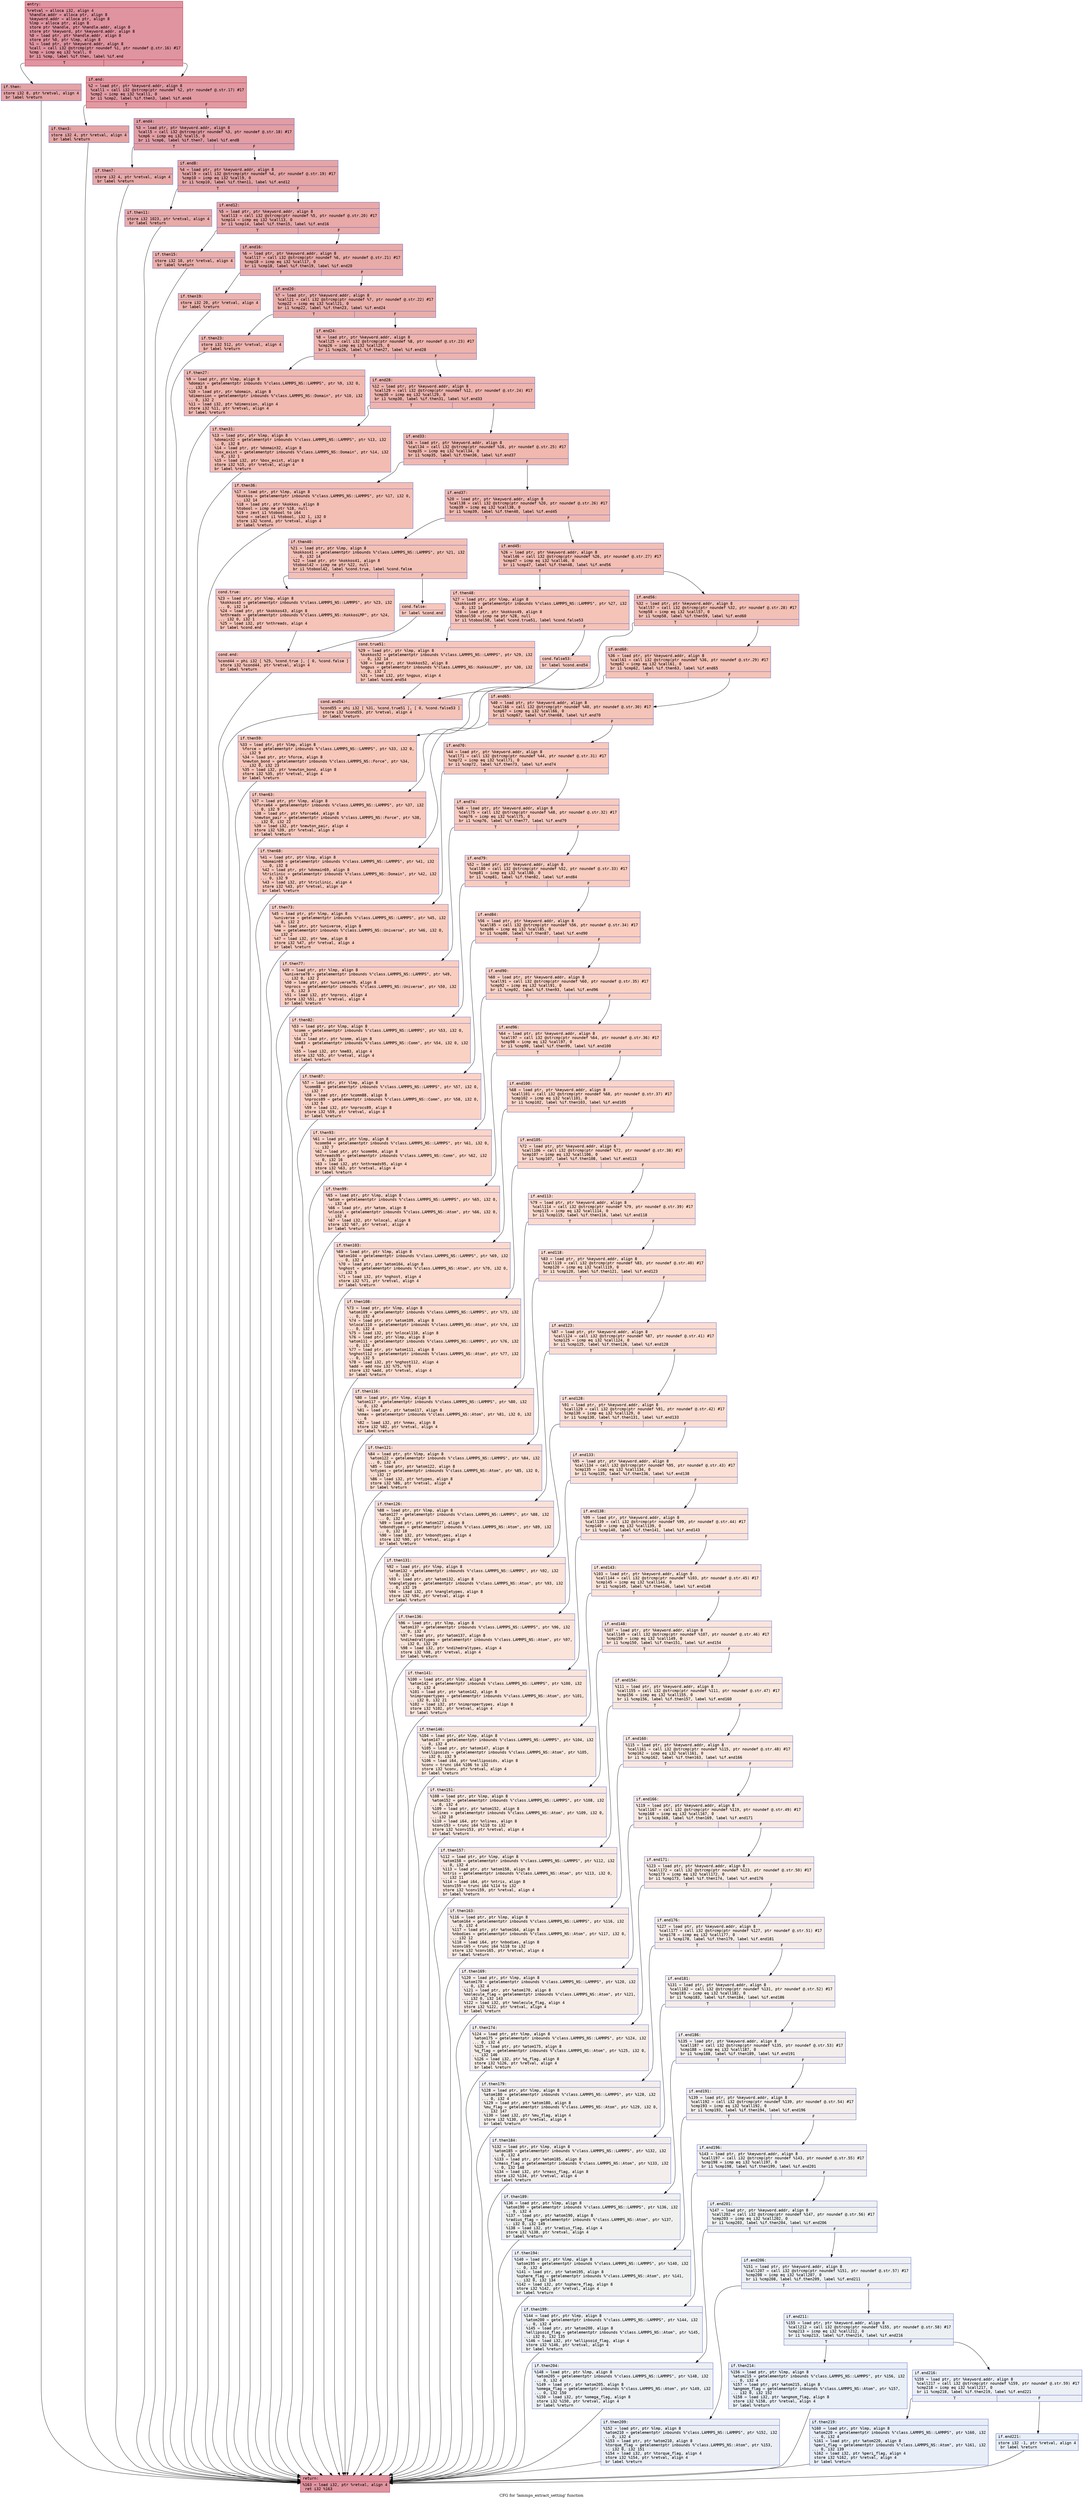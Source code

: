 digraph "CFG for 'lammps_extract_setting' function" {
	label="CFG for 'lammps_extract_setting' function";

	Node0x55bdf7df7900 [shape=record,color="#b70d28ff", style=filled, fillcolor="#b70d2870" fontname="Courier",label="{entry:\l|  %retval = alloca i32, align 4\l  %handle.addr = alloca ptr, align 8\l  %keyword.addr = alloca ptr, align 8\l  %lmp = alloca ptr, align 8\l  store ptr %handle, ptr %handle.addr, align 8\l  store ptr %keyword, ptr %keyword.addr, align 8\l  %0 = load ptr, ptr %handle.addr, align 8\l  store ptr %0, ptr %lmp, align 8\l  %1 = load ptr, ptr %keyword.addr, align 8\l  %call = call i32 @strcmp(ptr noundef %1, ptr noundef @.str.16) #17\l  %cmp = icmp eq i32 %call, 0\l  br i1 %cmp, label %if.then, label %if.end\l|{<s0>T|<s1>F}}"];
	Node0x55bdf7df7900:s0 -> Node0x55bdf7df8060[tooltip="entry -> if.then\nProbability 37.50%" ];
	Node0x55bdf7df7900:s1 -> Node0x55bdf7df80d0[tooltip="entry -> if.end\nProbability 62.50%" ];
	Node0x55bdf7df8060 [shape=record,color="#3d50c3ff", style=filled, fillcolor="#c32e3170" fontname="Courier",label="{if.then:\l|  store i32 8, ptr %retval, align 4\l  br label %return\l}"];
	Node0x55bdf7df8060 -> Node0x55bdf7df82f0[tooltip="if.then -> return\nProbability 100.00%" ];
	Node0x55bdf7df80d0 [shape=record,color="#b70d28ff", style=filled, fillcolor="#bb1b2c70" fontname="Courier",label="{if.end:\l|  %2 = load ptr, ptr %keyword.addr, align 8\l  %call1 = call i32 @strcmp(ptr noundef %2, ptr noundef @.str.17) #17\l  %cmp2 = icmp eq i32 %call1, 0\l  br i1 %cmp2, label %if.then3, label %if.end4\l|{<s0>T|<s1>F}}"];
	Node0x55bdf7df80d0:s0 -> Node0x55bdf7df7870[tooltip="if.end -> if.then3\nProbability 37.50%" ];
	Node0x55bdf7df80d0:s1 -> Node0x55bdf7df8790[tooltip="if.end -> if.end4\nProbability 62.50%" ];
	Node0x55bdf7df7870 [shape=record,color="#3d50c3ff", style=filled, fillcolor="#c5333470" fontname="Courier",label="{if.then3:\l|  store i32 4, ptr %retval, align 4\l  br label %return\l}"];
	Node0x55bdf7df7870 -> Node0x55bdf7df82f0[tooltip="if.then3 -> return\nProbability 100.00%" ];
	Node0x55bdf7df8790 [shape=record,color="#3d50c3ff", style=filled, fillcolor="#be242e70" fontname="Courier",label="{if.end4:\l|  %3 = load ptr, ptr %keyword.addr, align 8\l  %call5 = call i32 @strcmp(ptr noundef %3, ptr noundef @.str.18) #17\l  %cmp6 = icmp eq i32 %call5, 0\l  br i1 %cmp6, label %if.then7, label %if.end8\l|{<s0>T|<s1>F}}"];
	Node0x55bdf7df8790:s0 -> Node0x55bdf7df8ca0[tooltip="if.end4 -> if.then7\nProbability 37.50%" ];
	Node0x55bdf7df8790:s1 -> Node0x55bdf7df8d20[tooltip="if.end4 -> if.end8\nProbability 62.50%" ];
	Node0x55bdf7df8ca0 [shape=record,color="#3d50c3ff", style=filled, fillcolor="#ca3b3770" fontname="Courier",label="{if.then7:\l|  store i32 4, ptr %retval, align 4\l  br label %return\l}"];
	Node0x55bdf7df8ca0 -> Node0x55bdf7df82f0[tooltip="if.then7 -> return\nProbability 100.00%" ];
	Node0x55bdf7df8d20 [shape=record,color="#3d50c3ff", style=filled, fillcolor="#c5333470" fontname="Courier",label="{if.end8:\l|  %4 = load ptr, ptr %keyword.addr, align 8\l  %call9 = call i32 @strcmp(ptr noundef %4, ptr noundef @.str.19) #17\l  %cmp10 = icmp eq i32 %call9, 0\l  br i1 %cmp10, label %if.then11, label %if.end12\l|{<s0>T|<s1>F}}"];
	Node0x55bdf7df8d20:s0 -> Node0x55bdf7df91d0[tooltip="if.end8 -> if.then11\nProbability 37.50%" ];
	Node0x55bdf7df8d20:s1 -> Node0x55bdf7df9250[tooltip="if.end8 -> if.end12\nProbability 62.50%" ];
	Node0x55bdf7df91d0 [shape=record,color="#3d50c3ff", style=filled, fillcolor="#cc403a70" fontname="Courier",label="{if.then11:\l|  store i32 1023, ptr %retval, align 4\l  br label %return\l}"];
	Node0x55bdf7df91d0 -> Node0x55bdf7df82f0[tooltip="if.then11 -> return\nProbability 100.00%" ];
	Node0x55bdf7df9250 [shape=record,color="#3d50c3ff", style=filled, fillcolor="#ca3b3770" fontname="Courier",label="{if.end12:\l|  %5 = load ptr, ptr %keyword.addr, align 8\l  %call13 = call i32 @strcmp(ptr noundef %5, ptr noundef @.str.20) #17\l  %cmp14 = icmp eq i32 %call13, 0\l  br i1 %cmp14, label %if.then15, label %if.end16\l|{<s0>T|<s1>F}}"];
	Node0x55bdf7df9250:s0 -> Node0x55bdf7df8650[tooltip="if.end12 -> if.then15\nProbability 37.50%" ];
	Node0x55bdf7df9250:s1 -> Node0x55bdf7df86d0[tooltip="if.end12 -> if.end16\nProbability 62.50%" ];
	Node0x55bdf7df8650 [shape=record,color="#3d50c3ff", style=filled, fillcolor="#d24b4070" fontname="Courier",label="{if.then15:\l|  store i32 10, ptr %retval, align 4\l  br label %return\l}"];
	Node0x55bdf7df8650 -> Node0x55bdf7df82f0[tooltip="if.then15 -> return\nProbability 100.00%" ];
	Node0x55bdf7df86d0 [shape=record,color="#3d50c3ff", style=filled, fillcolor="#cc403a70" fontname="Courier",label="{if.end16:\l|  %6 = load ptr, ptr %keyword.addr, align 8\l  %call17 = call i32 @strcmp(ptr noundef %6, ptr noundef @.str.21) #17\l  %cmp18 = icmp eq i32 %call17, 0\l  br i1 %cmp18, label %if.then19, label %if.end20\l|{<s0>T|<s1>F}}"];
	Node0x55bdf7df86d0:s0 -> Node0x55bdf7df9e10[tooltip="if.end16 -> if.then19\nProbability 37.50%" ];
	Node0x55bdf7df86d0:s1 -> Node0x55bdf7df9e90[tooltip="if.end16 -> if.end20\nProbability 62.50%" ];
	Node0x55bdf7df9e10 [shape=record,color="#3d50c3ff", style=filled, fillcolor="#d6524470" fontname="Courier",label="{if.then19:\l|  store i32 20, ptr %retval, align 4\l  br label %return\l}"];
	Node0x55bdf7df9e10 -> Node0x55bdf7df82f0[tooltip="if.then19 -> return\nProbability 100.00%" ];
	Node0x55bdf7df9e90 [shape=record,color="#3d50c3ff", style=filled, fillcolor="#d0473d70" fontname="Courier",label="{if.end20:\l|  %7 = load ptr, ptr %keyword.addr, align 8\l  %call21 = call i32 @strcmp(ptr noundef %7, ptr noundef @.str.22) #17\l  %cmp22 = icmp eq i32 %call21, 0\l  br i1 %cmp22, label %if.then23, label %if.end24\l|{<s0>T|<s1>F}}"];
	Node0x55bdf7df9e90:s0 -> Node0x55bdf7dfa350[tooltip="if.end20 -> if.then23\nProbability 37.50%" ];
	Node0x55bdf7df9e90:s1 -> Node0x55bdf7dfa3d0[tooltip="if.end20 -> if.end24\nProbability 62.50%" ];
	Node0x55bdf7dfa350 [shape=record,color="#3d50c3ff", style=filled, fillcolor="#d8564670" fontname="Courier",label="{if.then23:\l|  store i32 512, ptr %retval, align 4\l  br label %return\l}"];
	Node0x55bdf7dfa350 -> Node0x55bdf7df82f0[tooltip="if.then23 -> return\nProbability 100.00%" ];
	Node0x55bdf7dfa3d0 [shape=record,color="#3d50c3ff", style=filled, fillcolor="#d6524470" fontname="Courier",label="{if.end24:\l|  %8 = load ptr, ptr %keyword.addr, align 8\l  %call25 = call i32 @strcmp(ptr noundef %8, ptr noundef @.str.23) #17\l  %cmp26 = icmp eq i32 %call25, 0\l  br i1 %cmp26, label %if.then27, label %if.end28\l|{<s0>T|<s1>F}}"];
	Node0x55bdf7dfa3d0:s0 -> Node0x55bdf7dfa8c0[tooltip="if.end24 -> if.then27\nProbability 37.50%" ];
	Node0x55bdf7dfa3d0:s1 -> Node0x55bdf7dfa940[tooltip="if.end24 -> if.end28\nProbability 62.50%" ];
	Node0x55bdf7dfa8c0 [shape=record,color="#3d50c3ff", style=filled, fillcolor="#dc5d4a70" fontname="Courier",label="{if.then27:\l|  %9 = load ptr, ptr %lmp, align 8\l  %domain = getelementptr inbounds %\"class.LAMMPS_NS::LAMMPS\", ptr %9, i32 0,\l... i32 8\l  %10 = load ptr, ptr %domain, align 8\l  %dimension = getelementptr inbounds %\"class.LAMMPS_NS::Domain\", ptr %10, i32\l... 0, i32 2\l  %11 = load i32, ptr %dimension, align 4\l  store i32 %11, ptr %retval, align 4\l  br label %return\l}"];
	Node0x55bdf7dfa8c0 -> Node0x55bdf7df82f0[tooltip="if.then27 -> return\nProbability 100.00%" ];
	Node0x55bdf7dfa940 [shape=record,color="#3d50c3ff", style=filled, fillcolor="#d8564670" fontname="Courier",label="{if.end28:\l|  %12 = load ptr, ptr %keyword.addr, align 8\l  %call29 = call i32 @strcmp(ptr noundef %12, ptr noundef @.str.24) #17\l  %cmp30 = icmp eq i32 %call29, 0\l  br i1 %cmp30, label %if.then31, label %if.end33\l|{<s0>T|<s1>F}}"];
	Node0x55bdf7dfa940:s0 -> Node0x55bdf7dfb150[tooltip="if.end28 -> if.then31\nProbability 37.50%" ];
	Node0x55bdf7dfa940:s1 -> Node0x55bdf7dfb1d0[tooltip="if.end28 -> if.end33\nProbability 62.50%" ];
	Node0x55bdf7dfb150 [shape=record,color="#3d50c3ff", style=filled, fillcolor="#e1675170" fontname="Courier",label="{if.then31:\l|  %13 = load ptr, ptr %lmp, align 8\l  %domain32 = getelementptr inbounds %\"class.LAMMPS_NS::LAMMPS\", ptr %13, i32\l... 0, i32 8\l  %14 = load ptr, ptr %domain32, align 8\l  %box_exist = getelementptr inbounds %\"class.LAMMPS_NS::Domain\", ptr %14, i32\l... 0, i32 1\l  %15 = load i32, ptr %box_exist, align 8\l  store i32 %15, ptr %retval, align 4\l  br label %return\l}"];
	Node0x55bdf7dfb150 -> Node0x55bdf7df82f0[tooltip="if.then31 -> return\nProbability 100.00%" ];
	Node0x55bdf7dfb1d0 [shape=record,color="#3d50c3ff", style=filled, fillcolor="#dc5d4a70" fontname="Courier",label="{if.end33:\l|  %16 = load ptr, ptr %keyword.addr, align 8\l  %call34 = call i32 @strcmp(ptr noundef %16, ptr noundef @.str.25) #17\l  %cmp35 = icmp eq i32 %call34, 0\l  br i1 %cmp35, label %if.then36, label %if.end37\l|{<s0>T|<s1>F}}"];
	Node0x55bdf7dfb1d0:s0 -> Node0x55bdf7df9740[tooltip="if.end33 -> if.then36\nProbability 37.50%" ];
	Node0x55bdf7dfb1d0:s1 -> Node0x55bdf7df97c0[tooltip="if.end33 -> if.end37\nProbability 62.50%" ];
	Node0x55bdf7df9740 [shape=record,color="#3d50c3ff", style=filled, fillcolor="#e36c5570" fontname="Courier",label="{if.then36:\l|  %17 = load ptr, ptr %lmp, align 8\l  %kokkos = getelementptr inbounds %\"class.LAMMPS_NS::LAMMPS\", ptr %17, i32 0,\l... i32 14\l  %18 = load ptr, ptr %kokkos, align 8\l  %tobool = icmp ne ptr %18, null\l  %19 = zext i1 %tobool to i64\l  %cond = select i1 %tobool, i32 1, i32 0\l  store i32 %cond, ptr %retval, align 4\l  br label %return\l}"];
	Node0x55bdf7df9740 -> Node0x55bdf7df82f0[tooltip="if.then36 -> return\nProbability 100.00%" ];
	Node0x55bdf7df97c0 [shape=record,color="#3d50c3ff", style=filled, fillcolor="#de614d70" fontname="Courier",label="{if.end37:\l|  %20 = load ptr, ptr %keyword.addr, align 8\l  %call38 = call i32 @strcmp(ptr noundef %20, ptr noundef @.str.26) #17\l  %cmp39 = icmp eq i32 %call38, 0\l  br i1 %cmp39, label %if.then40, label %if.end45\l|{<s0>T|<s1>F}}"];
	Node0x55bdf7df97c0:s0 -> Node0x55bdf7dfc640[tooltip="if.end37 -> if.then40\nProbability 37.50%" ];
	Node0x55bdf7df97c0:s1 -> Node0x55bdf7dfc6c0[tooltip="if.end37 -> if.end45\nProbability 62.50%" ];
	Node0x55bdf7dfc640 [shape=record,color="#3d50c3ff", style=filled, fillcolor="#e5705870" fontname="Courier",label="{if.then40:\l|  %21 = load ptr, ptr %lmp, align 8\l  %kokkos41 = getelementptr inbounds %\"class.LAMMPS_NS::LAMMPS\", ptr %21, i32\l... 0, i32 14\l  %22 = load ptr, ptr %kokkos41, align 8\l  %tobool42 = icmp ne ptr %22, null\l  br i1 %tobool42, label %cond.true, label %cond.false\l|{<s0>T|<s1>F}}"];
	Node0x55bdf7dfc640:s0 -> Node0x55bdf7dfcaa0[tooltip="if.then40 -> cond.true\nProbability 62.50%" ];
	Node0x55bdf7dfc640:s1 -> Node0x55bdf7dfcb20[tooltip="if.then40 -> cond.false\nProbability 37.50%" ];
	Node0x55bdf7dfcaa0 [shape=record,color="#3d50c3ff", style=filled, fillcolor="#e8765c70" fontname="Courier",label="{cond.true:\l|  %23 = load ptr, ptr %lmp, align 8\l  %kokkos43 = getelementptr inbounds %\"class.LAMMPS_NS::LAMMPS\", ptr %23, i32\l... 0, i32 14\l  %24 = load ptr, ptr %kokkos43, align 8\l  %nthreads = getelementptr inbounds %\"class.LAMMPS_NS::KokkosLMP\", ptr %24,\l... i32 0, i32 1\l  %25 = load i32, ptr %nthreads, align 4\l  br label %cond.end\l}"];
	Node0x55bdf7dfcaa0 -> Node0x55bdf7dfd010[tooltip="cond.true -> cond.end\nProbability 100.00%" ];
	Node0x55bdf7dfcb20 [shape=record,color="#3d50c3ff", style=filled, fillcolor="#ec7f6370" fontname="Courier",label="{cond.false:\l|  br label %cond.end\l}"];
	Node0x55bdf7dfcb20 -> Node0x55bdf7dfd010[tooltip="cond.false -> cond.end\nProbability 100.00%" ];
	Node0x55bdf7dfd010 [shape=record,color="#3d50c3ff", style=filled, fillcolor="#e5705870" fontname="Courier",label="{cond.end:\l|  %cond44 = phi i32 [ %25, %cond.true ], [ 0, %cond.false ]\l  store i32 %cond44, ptr %retval, align 4\l  br label %return\l}"];
	Node0x55bdf7dfd010 -> Node0x55bdf7df82f0[tooltip="cond.end -> return\nProbability 100.00%" ];
	Node0x55bdf7dfc6c0 [shape=record,color="#3d50c3ff", style=filled, fillcolor="#e36c5570" fontname="Courier",label="{if.end45:\l|  %26 = load ptr, ptr %keyword.addr, align 8\l  %call46 = call i32 @strcmp(ptr noundef %26, ptr noundef @.str.27) #17\l  %cmp47 = icmp eq i32 %call46, 0\l  br i1 %cmp47, label %if.then48, label %if.end56\l|{<s0>T|<s1>F}}"];
	Node0x55bdf7dfc6c0:s0 -> Node0x55bdf7dfd520[tooltip="if.end45 -> if.then48\nProbability 37.50%" ];
	Node0x55bdf7dfc6c0:s1 -> Node0x55bdf7dfd5a0[tooltip="if.end45 -> if.end56\nProbability 62.50%" ];
	Node0x55bdf7dfd520 [shape=record,color="#3d50c3ff", style=filled, fillcolor="#e8765c70" fontname="Courier",label="{if.then48:\l|  %27 = load ptr, ptr %lmp, align 8\l  %kokkos49 = getelementptr inbounds %\"class.LAMMPS_NS::LAMMPS\", ptr %27, i32\l... 0, i32 14\l  %28 = load ptr, ptr %kokkos49, align 8\l  %tobool50 = icmp ne ptr %28, null\l  br i1 %tobool50, label %cond.true51, label %cond.false53\l|{<s0>T|<s1>F}}"];
	Node0x55bdf7dfd520:s0 -> Node0x55bdf7dfd9e0[tooltip="if.then48 -> cond.true51\nProbability 62.50%" ];
	Node0x55bdf7dfd520:s1 -> Node0x55bdf7dfda60[tooltip="if.then48 -> cond.false53\nProbability 37.50%" ];
	Node0x55bdf7dfd9e0 [shape=record,color="#3d50c3ff", style=filled, fillcolor="#ec7f6370" fontname="Courier",label="{cond.true51:\l|  %29 = load ptr, ptr %lmp, align 8\l  %kokkos52 = getelementptr inbounds %\"class.LAMMPS_NS::LAMMPS\", ptr %29, i32\l... 0, i32 14\l  %30 = load ptr, ptr %kokkos52, align 8\l  %ngpus = getelementptr inbounds %\"class.LAMMPS_NS::KokkosLMP\", ptr %30, i32\l... 0, i32 2\l  %31 = load i32, ptr %ngpus, align 4\l  br label %cond.end54\l}"];
	Node0x55bdf7dfd9e0 -> Node0x55bdf7dfdf40[tooltip="cond.true51 -> cond.end54\nProbability 100.00%" ];
	Node0x55bdf7dfda60 [shape=record,color="#3d50c3ff", style=filled, fillcolor="#ed836670" fontname="Courier",label="{cond.false53:\l|  br label %cond.end54\l}"];
	Node0x55bdf7dfda60 -> Node0x55bdf7dfdf40[tooltip="cond.false53 -> cond.end54\nProbability 100.00%" ];
	Node0x55bdf7dfdf40 [shape=record,color="#3d50c3ff", style=filled, fillcolor="#e8765c70" fontname="Courier",label="{cond.end54:\l|  %cond55 = phi i32 [ %31, %cond.true51 ], [ 0, %cond.false53 ]\l  store i32 %cond55, ptr %retval, align 4\l  br label %return\l}"];
	Node0x55bdf7dfdf40 -> Node0x55bdf7df82f0[tooltip="cond.end54 -> return\nProbability 100.00%" ];
	Node0x55bdf7dfd5a0 [shape=record,color="#3d50c3ff", style=filled, fillcolor="#e5705870" fontname="Courier",label="{if.end56:\l|  %32 = load ptr, ptr %keyword.addr, align 8\l  %call57 = call i32 @strcmp(ptr noundef %32, ptr noundef @.str.28) #17\l  %cmp58 = icmp eq i32 %call57, 0\l  br i1 %cmp58, label %if.then59, label %if.end60\l|{<s0>T|<s1>F}}"];
	Node0x55bdf7dfd5a0:s0 -> Node0x55bdf7dfe450[tooltip="if.end56 -> if.then59\nProbability 37.50%" ];
	Node0x55bdf7dfd5a0:s1 -> Node0x55bdf7dfe4d0[tooltip="if.end56 -> if.end60\nProbability 62.50%" ];
	Node0x55bdf7dfe450 [shape=record,color="#3d50c3ff", style=filled, fillcolor="#ec7f6370" fontname="Courier",label="{if.then59:\l|  %33 = load ptr, ptr %lmp, align 8\l  %force = getelementptr inbounds %\"class.LAMMPS_NS::LAMMPS\", ptr %33, i32 0,\l... i32 9\l  %34 = load ptr, ptr %force, align 8\l  %newton_bond = getelementptr inbounds %\"class.LAMMPS_NS::Force\", ptr %34,\l... i32 0, i32 23\l  %35 = load i32, ptr %newton_bond, align 8\l  store i32 %35, ptr %retval, align 4\l  br label %return\l}"];
	Node0x55bdf7dfe450 -> Node0x55bdf7df82f0[tooltip="if.then59 -> return\nProbability 100.00%" ];
	Node0x55bdf7dfe4d0 [shape=record,color="#3d50c3ff", style=filled, fillcolor="#e8765c70" fontname="Courier",label="{if.end60:\l|  %36 = load ptr, ptr %keyword.addr, align 8\l  %call61 = call i32 @strcmp(ptr noundef %36, ptr noundef @.str.29) #17\l  %cmp62 = icmp eq i32 %call61, 0\l  br i1 %cmp62, label %if.then63, label %if.end65\l|{<s0>T|<s1>F}}"];
	Node0x55bdf7dfe4d0:s0 -> Node0x55bdf7dfed70[tooltip="if.end60 -> if.then63\nProbability 37.50%" ];
	Node0x55bdf7dfe4d0:s1 -> Node0x55bdf7dfedf0[tooltip="if.end60 -> if.end65\nProbability 62.50%" ];
	Node0x55bdf7dfed70 [shape=record,color="#3d50c3ff", style=filled, fillcolor="#ed836670" fontname="Courier",label="{if.then63:\l|  %37 = load ptr, ptr %lmp, align 8\l  %force64 = getelementptr inbounds %\"class.LAMMPS_NS::LAMMPS\", ptr %37, i32\l... 0, i32 9\l  %38 = load ptr, ptr %force64, align 8\l  %newton_pair = getelementptr inbounds %\"class.LAMMPS_NS::Force\", ptr %38,\l... i32 0, i32 22\l  %39 = load i32, ptr %newton_pair, align 4\l  store i32 %39, ptr %retval, align 4\l  br label %return\l}"];
	Node0x55bdf7dfed70 -> Node0x55bdf7df82f0[tooltip="if.then63 -> return\nProbability 100.00%" ];
	Node0x55bdf7dfedf0 [shape=record,color="#3d50c3ff", style=filled, fillcolor="#e97a5f70" fontname="Courier",label="{if.end65:\l|  %40 = load ptr, ptr %keyword.addr, align 8\l  %call66 = call i32 @strcmp(ptr noundef %40, ptr noundef @.str.30) #17\l  %cmp67 = icmp eq i32 %call66, 0\l  br i1 %cmp67, label %if.then68, label %if.end70\l|{<s0>T|<s1>F}}"];
	Node0x55bdf7dfedf0:s0 -> Node0x55bdf7dff600[tooltip="if.end65 -> if.then68\nProbability 37.50%" ];
	Node0x55bdf7dfedf0:s1 -> Node0x55bdf7dff680[tooltip="if.end65 -> if.end70\nProbability 62.50%" ];
	Node0x55bdf7dff600 [shape=record,color="#3d50c3ff", style=filled, fillcolor="#ef886b70" fontname="Courier",label="{if.then68:\l|  %41 = load ptr, ptr %lmp, align 8\l  %domain69 = getelementptr inbounds %\"class.LAMMPS_NS::LAMMPS\", ptr %41, i32\l... 0, i32 8\l  %42 = load ptr, ptr %domain69, align 8\l  %triclinic = getelementptr inbounds %\"class.LAMMPS_NS::Domain\", ptr %42, i32\l... 0, i32 9\l  %43 = load i32, ptr %triclinic, align 4\l  store i32 %43, ptr %retval, align 4\l  br label %return\l}"];
	Node0x55bdf7dff600 -> Node0x55bdf7df82f0[tooltip="if.then68 -> return\nProbability 100.00%" ];
	Node0x55bdf7dff680 [shape=record,color="#3d50c3ff", style=filled, fillcolor="#ed836670" fontname="Courier",label="{if.end70:\l|  %44 = load ptr, ptr %keyword.addr, align 8\l  %call71 = call i32 @strcmp(ptr noundef %44, ptr noundef @.str.31) #17\l  %cmp72 = icmp eq i32 %call71, 0\l  br i1 %cmp72, label %if.then73, label %if.end74\l|{<s0>T|<s1>F}}"];
	Node0x55bdf7dff680:s0 -> Node0x55bdf7dfbd70[tooltip="if.end70 -> if.then73\nProbability 37.50%" ];
	Node0x55bdf7dff680:s1 -> Node0x55bdf7dfbdf0[tooltip="if.end70 -> if.end74\nProbability 62.50%" ];
	Node0x55bdf7dfbd70 [shape=record,color="#3d50c3ff", style=filled, fillcolor="#f08b6e70" fontname="Courier",label="{if.then73:\l|  %45 = load ptr, ptr %lmp, align 8\l  %universe = getelementptr inbounds %\"class.LAMMPS_NS::LAMMPS\", ptr %45, i32\l... 0, i32 2\l  %46 = load ptr, ptr %universe, align 8\l  %me = getelementptr inbounds %\"class.LAMMPS_NS::Universe\", ptr %46, i32 0,\l... i32 2\l  %47 = load i32, ptr %me, align 8\l  store i32 %47, ptr %retval, align 4\l  br label %return\l}"];
	Node0x55bdf7dfbd70 -> Node0x55bdf7df82f0[tooltip="if.then73 -> return\nProbability 100.00%" ];
	Node0x55bdf7dfbdf0 [shape=record,color="#3d50c3ff", style=filled, fillcolor="#ef886b70" fontname="Courier",label="{if.end74:\l|  %48 = load ptr, ptr %keyword.addr, align 8\l  %call75 = call i32 @strcmp(ptr noundef %48, ptr noundef @.str.32) #17\l  %cmp76 = icmp eq i32 %call75, 0\l  br i1 %cmp76, label %if.then77, label %if.end79\l|{<s0>T|<s1>F}}"];
	Node0x55bdf7dfbdf0:s0 -> Node0x55bdf7e01550[tooltip="if.end74 -> if.then77\nProbability 37.50%" ];
	Node0x55bdf7dfbdf0:s1 -> Node0x55bdf7e015d0[tooltip="if.end74 -> if.end79\nProbability 62.50%" ];
	Node0x55bdf7e01550 [shape=record,color="#3d50c3ff", style=filled, fillcolor="#f2907270" fontname="Courier",label="{if.then77:\l|  %49 = load ptr, ptr %lmp, align 8\l  %universe78 = getelementptr inbounds %\"class.LAMMPS_NS::LAMMPS\", ptr %49,\l... i32 0, i32 2\l  %50 = load ptr, ptr %universe78, align 8\l  %nprocs = getelementptr inbounds %\"class.LAMMPS_NS::Universe\", ptr %50, i32\l... 0, i32 3\l  %51 = load i32, ptr %nprocs, align 4\l  store i32 %51, ptr %retval, align 4\l  br label %return\l}"];
	Node0x55bdf7e01550 -> Node0x55bdf7df82f0[tooltip="if.then77 -> return\nProbability 100.00%" ];
	Node0x55bdf7e015d0 [shape=record,color="#3d50c3ff", style=filled, fillcolor="#f08b6e70" fontname="Courier",label="{if.end79:\l|  %52 = load ptr, ptr %keyword.addr, align 8\l  %call80 = call i32 @strcmp(ptr noundef %52, ptr noundef @.str.33) #17\l  %cmp81 = icmp eq i32 %call80, 0\l  br i1 %cmp81, label %if.then82, label %if.end84\l|{<s0>T|<s1>F}}"];
	Node0x55bdf7e015d0:s0 -> Node0x55bdf7e01de0[tooltip="if.end79 -> if.then82\nProbability 37.50%" ];
	Node0x55bdf7e015d0:s1 -> Node0x55bdf7e01e60[tooltip="if.end79 -> if.end84\nProbability 62.50%" ];
	Node0x55bdf7e01de0 [shape=record,color="#3d50c3ff", style=filled, fillcolor="#f4987a70" fontname="Courier",label="{if.then82:\l|  %53 = load ptr, ptr %lmp, align 8\l  %comm = getelementptr inbounds %\"class.LAMMPS_NS::LAMMPS\", ptr %53, i32 0,\l... i32 7\l  %54 = load ptr, ptr %comm, align 8\l  %me83 = getelementptr inbounds %\"class.LAMMPS_NS::Comm\", ptr %54, i32 0, i32\l... 4\l  %55 = load i32, ptr %me83, align 4\l  store i32 %55, ptr %retval, align 4\l  br label %return\l}"];
	Node0x55bdf7e01de0 -> Node0x55bdf7df82f0[tooltip="if.then82 -> return\nProbability 100.00%" ];
	Node0x55bdf7e01e60 [shape=record,color="#3d50c3ff", style=filled, fillcolor="#f2907270" fontname="Courier",label="{if.end84:\l|  %56 = load ptr, ptr %keyword.addr, align 8\l  %call85 = call i32 @strcmp(ptr noundef %56, ptr noundef @.str.34) #17\l  %cmp86 = icmp eq i32 %call85, 0\l  br i1 %cmp86, label %if.then87, label %if.end90\l|{<s0>T|<s1>F}}"];
	Node0x55bdf7e01e60:s0 -> Node0x55bdf7e02660[tooltip="if.end84 -> if.then87\nProbability 37.50%" ];
	Node0x55bdf7e01e60:s1 -> Node0x55bdf7e026e0[tooltip="if.end84 -> if.end90\nProbability 62.50%" ];
	Node0x55bdf7e02660 [shape=record,color="#3d50c3ff", style=filled, fillcolor="#f59c7d70" fontname="Courier",label="{if.then87:\l|  %57 = load ptr, ptr %lmp, align 8\l  %comm88 = getelementptr inbounds %\"class.LAMMPS_NS::LAMMPS\", ptr %57, i32 0,\l... i32 7\l  %58 = load ptr, ptr %comm88, align 8\l  %nprocs89 = getelementptr inbounds %\"class.LAMMPS_NS::Comm\", ptr %58, i32 0,\l... i32 5\l  %59 = load i32, ptr %nprocs89, align 8\l  store i32 %59, ptr %retval, align 4\l  br label %return\l}"];
	Node0x55bdf7e02660 -> Node0x55bdf7df82f0[tooltip="if.then87 -> return\nProbability 100.00%" ];
	Node0x55bdf7e026e0 [shape=record,color="#3d50c3ff", style=filled, fillcolor="#f4987a70" fontname="Courier",label="{if.end90:\l|  %60 = load ptr, ptr %keyword.addr, align 8\l  %call91 = call i32 @strcmp(ptr noundef %60, ptr noundef @.str.35) #17\l  %cmp92 = icmp eq i32 %call91, 0\l  br i1 %cmp92, label %if.then93, label %if.end96\l|{<s0>T|<s1>F}}"];
	Node0x55bdf7e026e0:s0 -> Node0x55bdf7e02ef0[tooltip="if.end90 -> if.then93\nProbability 37.50%" ];
	Node0x55bdf7e026e0:s1 -> Node0x55bdf7e02f70[tooltip="if.end90 -> if.end96\nProbability 62.50%" ];
	Node0x55bdf7e02ef0 [shape=record,color="#3d50c3ff", style=filled, fillcolor="#f5a08170" fontname="Courier",label="{if.then93:\l|  %61 = load ptr, ptr %lmp, align 8\l  %comm94 = getelementptr inbounds %\"class.LAMMPS_NS::LAMMPS\", ptr %61, i32 0,\l... i32 7\l  %62 = load ptr, ptr %comm94, align 8\l  %nthreads95 = getelementptr inbounds %\"class.LAMMPS_NS::Comm\", ptr %62, i32\l... 0, i32 16\l  %63 = load i32, ptr %nthreads95, align 4\l  store i32 %63, ptr %retval, align 4\l  br label %return\l}"];
	Node0x55bdf7e02ef0 -> Node0x55bdf7df82f0[tooltip="if.then93 -> return\nProbability 100.00%" ];
	Node0x55bdf7e02f70 [shape=record,color="#3d50c3ff", style=filled, fillcolor="#f59c7d70" fontname="Courier",label="{if.end96:\l|  %64 = load ptr, ptr %keyword.addr, align 8\l  %call97 = call i32 @strcmp(ptr noundef %64, ptr noundef @.str.36) #17\l  %cmp98 = icmp eq i32 %call97, 0\l  br i1 %cmp98, label %if.then99, label %if.end100\l|{<s0>T|<s1>F}}"];
	Node0x55bdf7e02f70:s0 -> Node0x55bdf7e03780[tooltip="if.end96 -> if.then99\nProbability 37.50%" ];
	Node0x55bdf7e02f70:s1 -> Node0x55bdf7e03800[tooltip="if.end96 -> if.end100\nProbability 62.50%" ];
	Node0x55bdf7e03780 [shape=record,color="#3d50c3ff", style=filled, fillcolor="#f6a38570" fontname="Courier",label="{if.then99:\l|  %65 = load ptr, ptr %lmp, align 8\l  %atom = getelementptr inbounds %\"class.LAMMPS_NS::LAMMPS\", ptr %65, i32 0,\l... i32 4\l  %66 = load ptr, ptr %atom, align 8\l  %nlocal = getelementptr inbounds %\"class.LAMMPS_NS::Atom\", ptr %66, i32 0,\l... i32 4\l  %67 = load i32, ptr %nlocal, align 8\l  store i32 %67, ptr %retval, align 4\l  br label %return\l}"];
	Node0x55bdf7e03780 -> Node0x55bdf7df82f0[tooltip="if.then99 -> return\nProbability 100.00%" ];
	Node0x55bdf7e03800 [shape=record,color="#3d50c3ff", style=filled, fillcolor="#f5a08170" fontname="Courier",label="{if.end100:\l|  %68 = load ptr, ptr %keyword.addr, align 8\l  %call101 = call i32 @strcmp(ptr noundef %68, ptr noundef @.str.37) #17\l  %cmp102 = icmp eq i32 %call101, 0\l  br i1 %cmp102, label %if.then103, label %if.end105\l|{<s0>T|<s1>F}}"];
	Node0x55bdf7e03800:s0 -> Node0x55bdf7e04000[tooltip="if.end100 -> if.then103\nProbability 37.50%" ];
	Node0x55bdf7e03800:s1 -> Node0x55bdf7e04080[tooltip="if.end100 -> if.end105\nProbability 62.50%" ];
	Node0x55bdf7e04000 [shape=record,color="#3d50c3ff", style=filled, fillcolor="#f7ac8e70" fontname="Courier",label="{if.then103:\l|  %69 = load ptr, ptr %lmp, align 8\l  %atom104 = getelementptr inbounds %\"class.LAMMPS_NS::LAMMPS\", ptr %69, i32\l... 0, i32 4\l  %70 = load ptr, ptr %atom104, align 8\l  %nghost = getelementptr inbounds %\"class.LAMMPS_NS::Atom\", ptr %70, i32 0,\l... i32 5\l  %71 = load i32, ptr %nghost, align 4\l  store i32 %71, ptr %retval, align 4\l  br label %return\l}"];
	Node0x55bdf7e04000 -> Node0x55bdf7df82f0[tooltip="if.then103 -> return\nProbability 100.00%" ];
	Node0x55bdf7e04080 [shape=record,color="#3d50c3ff", style=filled, fillcolor="#f6a38570" fontname="Courier",label="{if.end105:\l|  %72 = load ptr, ptr %keyword.addr, align 8\l  %call106 = call i32 @strcmp(ptr noundef %72, ptr noundef @.str.38) #17\l  %cmp107 = icmp eq i32 %call106, 0\l  br i1 %cmp107, label %if.then108, label %if.end113\l|{<s0>T|<s1>F}}"];
	Node0x55bdf7e04080:s0 -> Node0x55bdf7e04880[tooltip="if.end105 -> if.then108\nProbability 37.50%" ];
	Node0x55bdf7e04080:s1 -> Node0x55bdf7e04900[tooltip="if.end105 -> if.end113\nProbability 62.50%" ];
	Node0x55bdf7e04880 [shape=record,color="#3d50c3ff", style=filled, fillcolor="#f7af9170" fontname="Courier",label="{if.then108:\l|  %73 = load ptr, ptr %lmp, align 8\l  %atom109 = getelementptr inbounds %\"class.LAMMPS_NS::LAMMPS\", ptr %73, i32\l... 0, i32 4\l  %74 = load ptr, ptr %atom109, align 8\l  %nlocal110 = getelementptr inbounds %\"class.LAMMPS_NS::Atom\", ptr %74, i32\l... 0, i32 4\l  %75 = load i32, ptr %nlocal110, align 8\l  %76 = load ptr, ptr %lmp, align 8\l  %atom111 = getelementptr inbounds %\"class.LAMMPS_NS::LAMMPS\", ptr %76, i32\l... 0, i32 4\l  %77 = load ptr, ptr %atom111, align 8\l  %nghost112 = getelementptr inbounds %\"class.LAMMPS_NS::Atom\", ptr %77, i32\l... 0, i32 5\l  %78 = load i32, ptr %nghost112, align 4\l  %add = add nsw i32 %75, %78\l  store i32 %add, ptr %retval, align 4\l  br label %return\l}"];
	Node0x55bdf7e04880 -> Node0x55bdf7df82f0[tooltip="if.then108 -> return\nProbability 100.00%" ];
	Node0x55bdf7e04900 [shape=record,color="#3d50c3ff", style=filled, fillcolor="#f7ac8e70" fontname="Courier",label="{if.end113:\l|  %79 = load ptr, ptr %keyword.addr, align 8\l  %call114 = call i32 @strcmp(ptr noundef %79, ptr noundef @.str.39) #17\l  %cmp115 = icmp eq i32 %call114, 0\l  br i1 %cmp115, label %if.then116, label %if.end118\l|{<s0>T|<s1>F}}"];
	Node0x55bdf7e04900:s0 -> Node0x55bdf7e05510[tooltip="if.end113 -> if.then116\nProbability 37.50%" ];
	Node0x55bdf7e04900:s1 -> Node0x55bdf7e05590[tooltip="if.end113 -> if.end118\nProbability 62.50%" ];
	Node0x55bdf7e05510 [shape=record,color="#3d50c3ff", style=filled, fillcolor="#f7b39670" fontname="Courier",label="{if.then116:\l|  %80 = load ptr, ptr %lmp, align 8\l  %atom117 = getelementptr inbounds %\"class.LAMMPS_NS::LAMMPS\", ptr %80, i32\l... 0, i32 4\l  %81 = load ptr, ptr %atom117, align 8\l  %nmax = getelementptr inbounds %\"class.LAMMPS_NS::Atom\", ptr %81, i32 0, i32\l... 6\l  %82 = load i32, ptr %nmax, align 8\l  store i32 %82, ptr %retval, align 4\l  br label %return\l}"];
	Node0x55bdf7e05510 -> Node0x55bdf7df82f0[tooltip="if.then116 -> return\nProbability 100.00%" ];
	Node0x55bdf7e05590 [shape=record,color="#3d50c3ff", style=filled, fillcolor="#f7af9170" fontname="Courier",label="{if.end118:\l|  %83 = load ptr, ptr %keyword.addr, align 8\l  %call119 = call i32 @strcmp(ptr noundef %83, ptr noundef @.str.40) #17\l  %cmp120 = icmp eq i32 %call119, 0\l  br i1 %cmp120, label %if.then121, label %if.end123\l|{<s0>T|<s1>F}}"];
	Node0x55bdf7e05590:s0 -> Node0x55bdf7e05d90[tooltip="if.end118 -> if.then121\nProbability 37.50%" ];
	Node0x55bdf7e05590:s1 -> Node0x55bdf7e05e10[tooltip="if.end118 -> if.end123\nProbability 62.50%" ];
	Node0x55bdf7e05d90 [shape=record,color="#3d50c3ff", style=filled, fillcolor="#f7b59970" fontname="Courier",label="{if.then121:\l|  %84 = load ptr, ptr %lmp, align 8\l  %atom122 = getelementptr inbounds %\"class.LAMMPS_NS::LAMMPS\", ptr %84, i32\l... 0, i32 4\l  %85 = load ptr, ptr %atom122, align 8\l  %ntypes = getelementptr inbounds %\"class.LAMMPS_NS::Atom\", ptr %85, i32 0,\l... i32 17\l  %86 = load i32, ptr %ntypes, align 8\l  store i32 %86, ptr %retval, align 4\l  br label %return\l}"];
	Node0x55bdf7e05d90 -> Node0x55bdf7df82f0[tooltip="if.then121 -> return\nProbability 100.00%" ];
	Node0x55bdf7e05e10 [shape=record,color="#3d50c3ff", style=filled, fillcolor="#f7b39670" fontname="Courier",label="{if.end123:\l|  %87 = load ptr, ptr %keyword.addr, align 8\l  %call124 = call i32 @strcmp(ptr noundef %87, ptr noundef @.str.41) #17\l  %cmp125 = icmp eq i32 %call124, 0\l  br i1 %cmp125, label %if.then126, label %if.end128\l|{<s0>T|<s1>F}}"];
	Node0x55bdf7e05e10:s0 -> Node0x55bdf7e06640[tooltip="if.end123 -> if.then126\nProbability 37.50%" ];
	Node0x55bdf7e05e10:s1 -> Node0x55bdf7e066c0[tooltip="if.end123 -> if.end128\nProbability 62.50%" ];
	Node0x55bdf7e06640 [shape=record,color="#3d50c3ff", style=filled, fillcolor="#f7bca170" fontname="Courier",label="{if.then126:\l|  %88 = load ptr, ptr %lmp, align 8\l  %atom127 = getelementptr inbounds %\"class.LAMMPS_NS::LAMMPS\", ptr %88, i32\l... 0, i32 4\l  %89 = load ptr, ptr %atom127, align 8\l  %nbondtypes = getelementptr inbounds %\"class.LAMMPS_NS::Atom\", ptr %89, i32\l... 0, i32 18\l  %90 = load i32, ptr %nbondtypes, align 4\l  store i32 %90, ptr %retval, align 4\l  br label %return\l}"];
	Node0x55bdf7e06640 -> Node0x55bdf7df82f0[tooltip="if.then126 -> return\nProbability 100.00%" ];
	Node0x55bdf7e066c0 [shape=record,color="#3d50c3ff", style=filled, fillcolor="#f7b59970" fontname="Courier",label="{if.end128:\l|  %91 = load ptr, ptr %keyword.addr, align 8\l  %call129 = call i32 @strcmp(ptr noundef %91, ptr noundef @.str.42) #17\l  %cmp130 = icmp eq i32 %call129, 0\l  br i1 %cmp130, label %if.then131, label %if.end133\l|{<s0>T|<s1>F}}"];
	Node0x55bdf7e066c0:s0 -> Node0x55bdf7e06f00[tooltip="if.end128 -> if.then131\nProbability 37.50%" ];
	Node0x55bdf7e066c0:s1 -> Node0x55bdf7e06f80[tooltip="if.end128 -> if.end133\nProbability 62.50%" ];
	Node0x55bdf7e06f00 [shape=record,color="#3d50c3ff", style=filled, fillcolor="#f6bfa670" fontname="Courier",label="{if.then131:\l|  %92 = load ptr, ptr %lmp, align 8\l  %atom132 = getelementptr inbounds %\"class.LAMMPS_NS::LAMMPS\", ptr %92, i32\l... 0, i32 4\l  %93 = load ptr, ptr %atom132, align 8\l  %nangletypes = getelementptr inbounds %\"class.LAMMPS_NS::Atom\", ptr %93, i32\l... 0, i32 19\l  %94 = load i32, ptr %nangletypes, align 8\l  store i32 %94, ptr %retval, align 4\l  br label %return\l}"];
	Node0x55bdf7e06f00 -> Node0x55bdf7df82f0[tooltip="if.then131 -> return\nProbability 100.00%" ];
	Node0x55bdf7e06f80 [shape=record,color="#3d50c3ff", style=filled, fillcolor="#f7bca170" fontname="Courier",label="{if.end133:\l|  %95 = load ptr, ptr %keyword.addr, align 8\l  %call134 = call i32 @strcmp(ptr noundef %95, ptr noundef @.str.43) #17\l  %cmp135 = icmp eq i32 %call134, 0\l  br i1 %cmp135, label %if.then136, label %if.end138\l|{<s0>T|<s1>F}}"];
	Node0x55bdf7e06f80:s0 -> Node0x55bdf7e00bb0[tooltip="if.end133 -> if.then136\nProbability 37.50%" ];
	Node0x55bdf7e06f80:s1 -> Node0x55bdf7e00c30[tooltip="if.end133 -> if.end138\nProbability 62.50%" ];
	Node0x55bdf7e00bb0 [shape=record,color="#3d50c3ff", style=filled, fillcolor="#f5c1a970" fontname="Courier",label="{if.then136:\l|  %96 = load ptr, ptr %lmp, align 8\l  %atom137 = getelementptr inbounds %\"class.LAMMPS_NS::LAMMPS\", ptr %96, i32\l... 0, i32 4\l  %97 = load ptr, ptr %atom137, align 8\l  %ndihedraltypes = getelementptr inbounds %\"class.LAMMPS_NS::Atom\", ptr %97,\l... i32 0, i32 20\l  %98 = load i32, ptr %ndihedraltypes, align 4\l  store i32 %98, ptr %retval, align 4\l  br label %return\l}"];
	Node0x55bdf7e00bb0 -> Node0x55bdf7df82f0[tooltip="if.then136 -> return\nProbability 100.00%" ];
	Node0x55bdf7e00c30 [shape=record,color="#3d50c3ff", style=filled, fillcolor="#f6bfa670" fontname="Courier",label="{if.end138:\l|  %99 = load ptr, ptr %keyword.addr, align 8\l  %call139 = call i32 @strcmp(ptr noundef %99, ptr noundef @.str.44) #17\l  %cmp140 = icmp eq i32 %call139, 0\l  br i1 %cmp140, label %if.then141, label %if.end143\l|{<s0>T|<s1>F}}"];
	Node0x55bdf7e00c30:s0 -> Node0x55bdf7e08820[tooltip="if.end138 -> if.then141\nProbability 37.50%" ];
	Node0x55bdf7e00c30:s1 -> Node0x55bdf7e088a0[tooltip="if.end138 -> if.end143\nProbability 62.50%" ];
	Node0x55bdf7e08820 [shape=record,color="#3d50c3ff", style=filled, fillcolor="#f4c5ad70" fontname="Courier",label="{if.then141:\l|  %100 = load ptr, ptr %lmp, align 8\l  %atom142 = getelementptr inbounds %\"class.LAMMPS_NS::LAMMPS\", ptr %100, i32\l... 0, i32 4\l  %101 = load ptr, ptr %atom142, align 8\l  %nimpropertypes = getelementptr inbounds %\"class.LAMMPS_NS::Atom\", ptr %101,\l... i32 0, i32 21\l  %102 = load i32, ptr %nimpropertypes, align 8\l  store i32 %102, ptr %retval, align 4\l  br label %return\l}"];
	Node0x55bdf7e08820 -> Node0x55bdf7df82f0[tooltip="if.then141 -> return\nProbability 100.00%" ];
	Node0x55bdf7e088a0 [shape=record,color="#3d50c3ff", style=filled, fillcolor="#f5c1a970" fontname="Courier",label="{if.end143:\l|  %103 = load ptr, ptr %keyword.addr, align 8\l  %call144 = call i32 @strcmp(ptr noundef %103, ptr noundef @.str.45) #17\l  %cmp145 = icmp eq i32 %call144, 0\l  br i1 %cmp145, label %if.then146, label %if.end148\l|{<s0>T|<s1>F}}"];
	Node0x55bdf7e088a0:s0 -> Node0x55bdf7e090b0[tooltip="if.end143 -> if.then146\nProbability 37.50%" ];
	Node0x55bdf7e088a0:s1 -> Node0x55bdf7e09130[tooltip="if.end143 -> if.end148\nProbability 62.50%" ];
	Node0x55bdf7e090b0 [shape=record,color="#3d50c3ff", style=filled, fillcolor="#f2cab570" fontname="Courier",label="{if.then146:\l|  %104 = load ptr, ptr %lmp, align 8\l  %atom147 = getelementptr inbounds %\"class.LAMMPS_NS::LAMMPS\", ptr %104, i32\l... 0, i32 4\l  %105 = load ptr, ptr %atom147, align 8\l  %nellipsoids = getelementptr inbounds %\"class.LAMMPS_NS::Atom\", ptr %105,\l... i32 0, i32 9\l  %106 = load i64, ptr %nellipsoids, align 8\l  %conv = trunc i64 %106 to i32\l  store i32 %conv, ptr %retval, align 4\l  br label %return\l}"];
	Node0x55bdf7e090b0 -> Node0x55bdf7df82f0[tooltip="if.then146 -> return\nProbability 100.00%" ];
	Node0x55bdf7e09130 [shape=record,color="#3d50c3ff", style=filled, fillcolor="#f4c5ad70" fontname="Courier",label="{if.end148:\l|  %107 = load ptr, ptr %keyword.addr, align 8\l  %call149 = call i32 @strcmp(ptr noundef %107, ptr noundef @.str.46) #17\l  %cmp150 = icmp eq i32 %call149, 0\l  br i1 %cmp150, label %if.then151, label %if.end154\l|{<s0>T|<s1>F}}"];
	Node0x55bdf7e09130:s0 -> Node0x55bdf7dffa90[tooltip="if.end148 -> if.then151\nProbability 37.50%" ];
	Node0x55bdf7e09130:s1 -> Node0x55bdf7dffb10[tooltip="if.end148 -> if.end154\nProbability 62.50%" ];
	Node0x55bdf7dffa90 [shape=record,color="#3d50c3ff", style=filled, fillcolor="#f1ccb870" fontname="Courier",label="{if.then151:\l|  %108 = load ptr, ptr %lmp, align 8\l  %atom152 = getelementptr inbounds %\"class.LAMMPS_NS::LAMMPS\", ptr %108, i32\l... 0, i32 4\l  %109 = load ptr, ptr %atom152, align 8\l  %nlines = getelementptr inbounds %\"class.LAMMPS_NS::Atom\", ptr %109, i32 0,\l... i32 10\l  %110 = load i64, ptr %nlines, align 8\l  %conv153 = trunc i64 %110 to i32\l  store i32 %conv153, ptr %retval, align 4\l  br label %return\l}"];
	Node0x55bdf7dffa90 -> Node0x55bdf7df82f0[tooltip="if.then151 -> return\nProbability 100.00%" ];
	Node0x55bdf7dffb10 [shape=record,color="#3d50c3ff", style=filled, fillcolor="#f2cab570" fontname="Courier",label="{if.end154:\l|  %111 = load ptr, ptr %keyword.addr, align 8\l  %call155 = call i32 @strcmp(ptr noundef %111, ptr noundef @.str.47) #17\l  %cmp156 = icmp eq i32 %call155, 0\l  br i1 %cmp156, label %if.then157, label %if.end160\l|{<s0>T|<s1>F}}"];
	Node0x55bdf7dffb10:s0 -> Node0x55bdf7e003a0[tooltip="if.end154 -> if.then157\nProbability 37.50%" ];
	Node0x55bdf7dffb10:s1 -> Node0x55bdf7e00420[tooltip="if.end154 -> if.end160\nProbability 62.50%" ];
	Node0x55bdf7e003a0 [shape=record,color="#3d50c3ff", style=filled, fillcolor="#efcebd70" fontname="Courier",label="{if.then157:\l|  %112 = load ptr, ptr %lmp, align 8\l  %atom158 = getelementptr inbounds %\"class.LAMMPS_NS::LAMMPS\", ptr %112, i32\l... 0, i32 4\l  %113 = load ptr, ptr %atom158, align 8\l  %ntris = getelementptr inbounds %\"class.LAMMPS_NS::Atom\", ptr %113, i32 0,\l... i32 11\l  %114 = load i64, ptr %ntris, align 8\l  %conv159 = trunc i64 %114 to i32\l  store i32 %conv159, ptr %retval, align 4\l  br label %return\l}"];
	Node0x55bdf7e003a0 -> Node0x55bdf7df82f0[tooltip="if.then157 -> return\nProbability 100.00%" ];
	Node0x55bdf7e00420 [shape=record,color="#3d50c3ff", style=filled, fillcolor="#f1ccb870" fontname="Courier",label="{if.end160:\l|  %115 = load ptr, ptr %keyword.addr, align 8\l  %call161 = call i32 @strcmp(ptr noundef %115, ptr noundef @.str.48) #17\l  %cmp162 = icmp eq i32 %call161, 0\l  br i1 %cmp162, label %if.then163, label %if.end166\l|{<s0>T|<s1>F}}"];
	Node0x55bdf7e00420:s0 -> Node0x55bdf7e0b820[tooltip="if.end160 -> if.then163\nProbability 37.50%" ];
	Node0x55bdf7e00420:s1 -> Node0x55bdf7e0b8a0[tooltip="if.end160 -> if.end166\nProbability 62.50%" ];
	Node0x55bdf7e0b820 [shape=record,color="#3d50c3ff", style=filled, fillcolor="#eed0c070" fontname="Courier",label="{if.then163:\l|  %116 = load ptr, ptr %lmp, align 8\l  %atom164 = getelementptr inbounds %\"class.LAMMPS_NS::LAMMPS\", ptr %116, i32\l... 0, i32 4\l  %117 = load ptr, ptr %atom164, align 8\l  %nbodies = getelementptr inbounds %\"class.LAMMPS_NS::Atom\", ptr %117, i32 0,\l... i32 12\l  %118 = load i64, ptr %nbodies, align 8\l  %conv165 = trunc i64 %118 to i32\l  store i32 %conv165, ptr %retval, align 4\l  br label %return\l}"];
	Node0x55bdf7e0b820 -> Node0x55bdf7df82f0[tooltip="if.then163 -> return\nProbability 100.00%" ];
	Node0x55bdf7e0b8a0 [shape=record,color="#3d50c3ff", style=filled, fillcolor="#efcebd70" fontname="Courier",label="{if.end166:\l|  %119 = load ptr, ptr %keyword.addr, align 8\l  %call167 = call i32 @strcmp(ptr noundef %119, ptr noundef @.str.49) #17\l  %cmp168 = icmp eq i32 %call167, 0\l  br i1 %cmp168, label %if.then169, label %if.end171\l|{<s0>T|<s1>F}}"];
	Node0x55bdf7e0b8a0:s0 -> Node0x55bdf7e0c130[tooltip="if.end166 -> if.then169\nProbability 37.50%" ];
	Node0x55bdf7e0b8a0:s1 -> Node0x55bdf7e0c1b0[tooltip="if.end166 -> if.end171\nProbability 62.50%" ];
	Node0x55bdf7e0c130 [shape=record,color="#3d50c3ff", style=filled, fillcolor="#ead5c970" fontname="Courier",label="{if.then169:\l|  %120 = load ptr, ptr %lmp, align 8\l  %atom170 = getelementptr inbounds %\"class.LAMMPS_NS::LAMMPS\", ptr %120, i32\l... 0, i32 4\l  %121 = load ptr, ptr %atom170, align 8\l  %molecule_flag = getelementptr inbounds %\"class.LAMMPS_NS::Atom\", ptr %121,\l... i32 0, i32 143\l  %122 = load i32, ptr %molecule_flag, align 4\l  store i32 %122, ptr %retval, align 4\l  br label %return\l}"];
	Node0x55bdf7e0c130 -> Node0x55bdf7df82f0[tooltip="if.then169 -> return\nProbability 100.00%" ];
	Node0x55bdf7e0c1b0 [shape=record,color="#3d50c3ff", style=filled, fillcolor="#eed0c070" fontname="Courier",label="{if.end171:\l|  %123 = load ptr, ptr %keyword.addr, align 8\l  %call172 = call i32 @strcmp(ptr noundef %123, ptr noundef @.str.50) #17\l  %cmp173 = icmp eq i32 %call172, 0\l  br i1 %cmp173, label %if.then174, label %if.end176\l|{<s0>T|<s1>F}}"];
	Node0x55bdf7e0c1b0:s0 -> Node0x55bdf7e0c9f0[tooltip="if.end171 -> if.then174\nProbability 37.50%" ];
	Node0x55bdf7e0c1b0:s1 -> Node0x55bdf7e0ca70[tooltip="if.end171 -> if.end176\nProbability 62.50%" ];
	Node0x55bdf7e0c9f0 [shape=record,color="#3d50c3ff", style=filled, fillcolor="#e8d6cc70" fontname="Courier",label="{if.then174:\l|  %124 = load ptr, ptr %lmp, align 8\l  %atom175 = getelementptr inbounds %\"class.LAMMPS_NS::LAMMPS\", ptr %124, i32\l... 0, i32 4\l  %125 = load ptr, ptr %atom175, align 8\l  %q_flag = getelementptr inbounds %\"class.LAMMPS_NS::Atom\", ptr %125, i32 0,\l... i32 146\l  %126 = load i32, ptr %q_flag, align 8\l  store i32 %126, ptr %retval, align 4\l  br label %return\l}"];
	Node0x55bdf7e0c9f0 -> Node0x55bdf7df82f0[tooltip="if.then174 -> return\nProbability 100.00%" ];
	Node0x55bdf7e0ca70 [shape=record,color="#3d50c3ff", style=filled, fillcolor="#ead5c970" fontname="Courier",label="{if.end176:\l|  %127 = load ptr, ptr %keyword.addr, align 8\l  %call177 = call i32 @strcmp(ptr noundef %127, ptr noundef @.str.51) #17\l  %cmp178 = icmp eq i32 %call177, 0\l  br i1 %cmp178, label %if.then179, label %if.end181\l|{<s0>T|<s1>F}}"];
	Node0x55bdf7e0ca70:s0 -> Node0x55bdf7e0d2a0[tooltip="if.end176 -> if.then179\nProbability 37.50%" ];
	Node0x55bdf7e0ca70:s1 -> Node0x55bdf7e0d320[tooltip="if.end176 -> if.end181\nProbability 62.50%" ];
	Node0x55bdf7e0d2a0 [shape=record,color="#3d50c3ff", style=filled, fillcolor="#e5d8d170" fontname="Courier",label="{if.then179:\l|  %128 = load ptr, ptr %lmp, align 8\l  %atom180 = getelementptr inbounds %\"class.LAMMPS_NS::LAMMPS\", ptr %128, i32\l... 0, i32 4\l  %129 = load ptr, ptr %atom180, align 8\l  %mu_flag = getelementptr inbounds %\"class.LAMMPS_NS::Atom\", ptr %129, i32 0,\l... i32 147\l  %130 = load i32, ptr %mu_flag, align 4\l  store i32 %130, ptr %retval, align 4\l  br label %return\l}"];
	Node0x55bdf7e0d2a0 -> Node0x55bdf7df82f0[tooltip="if.then179 -> return\nProbability 100.00%" ];
	Node0x55bdf7e0d320 [shape=record,color="#3d50c3ff", style=filled, fillcolor="#e8d6cc70" fontname="Courier",label="{if.end181:\l|  %131 = load ptr, ptr %keyword.addr, align 8\l  %call182 = call i32 @strcmp(ptr noundef %131, ptr noundef @.str.52) #17\l  %cmp183 = icmp eq i32 %call182, 0\l  br i1 %cmp183, label %if.then184, label %if.end186\l|{<s0>T|<s1>F}}"];
	Node0x55bdf7e0d320:s0 -> Node0x55bdf7e0db50[tooltip="if.end181 -> if.then184\nProbability 37.50%" ];
	Node0x55bdf7e0d320:s1 -> Node0x55bdf7e0dbd0[tooltip="if.end181 -> if.end186\nProbability 62.50%" ];
	Node0x55bdf7e0db50 [shape=record,color="#3d50c3ff", style=filled, fillcolor="#e3d9d370" fontname="Courier",label="{if.then184:\l|  %132 = load ptr, ptr %lmp, align 8\l  %atom185 = getelementptr inbounds %\"class.LAMMPS_NS::LAMMPS\", ptr %132, i32\l... 0, i32 4\l  %133 = load ptr, ptr %atom185, align 8\l  %rmass_flag = getelementptr inbounds %\"class.LAMMPS_NS::Atom\", ptr %133, i32\l... 0, i32 148\l  %134 = load i32, ptr %rmass_flag, align 8\l  store i32 %134, ptr %retval, align 4\l  br label %return\l}"];
	Node0x55bdf7e0db50 -> Node0x55bdf7df82f0[tooltip="if.then184 -> return\nProbability 100.00%" ];
	Node0x55bdf7e0dbd0 [shape=record,color="#3d50c3ff", style=filled, fillcolor="#e5d8d170" fontname="Courier",label="{if.end186:\l|  %135 = load ptr, ptr %keyword.addr, align 8\l  %call187 = call i32 @strcmp(ptr noundef %135, ptr noundef @.str.53) #17\l  %cmp188 = icmp eq i32 %call187, 0\l  br i1 %cmp188, label %if.then189, label %if.end191\l|{<s0>T|<s1>F}}"];
	Node0x55bdf7e0dbd0:s0 -> Node0x55bdf7d80ed0[tooltip="if.end186 -> if.then189\nProbability 37.50%" ];
	Node0x55bdf7e0dbd0:s1 -> Node0x55bdf7d80f50[tooltip="if.end186 -> if.end191\nProbability 62.50%" ];
	Node0x55bdf7d80ed0 [shape=record,color="#3d50c3ff", style=filled, fillcolor="#dedcdb70" fontname="Courier",label="{if.then189:\l|  %136 = load ptr, ptr %lmp, align 8\l  %atom190 = getelementptr inbounds %\"class.LAMMPS_NS::LAMMPS\", ptr %136, i32\l... 0, i32 4\l  %137 = load ptr, ptr %atom190, align 8\l  %radius_flag = getelementptr inbounds %\"class.LAMMPS_NS::Atom\", ptr %137,\l... i32 0, i32 149\l  %138 = load i32, ptr %radius_flag, align 4\l  store i32 %138, ptr %retval, align 4\l  br label %return\l}"];
	Node0x55bdf7d80ed0 -> Node0x55bdf7df82f0[tooltip="if.then189 -> return\nProbability 100.00%" ];
	Node0x55bdf7d80f50 [shape=record,color="#3d50c3ff", style=filled, fillcolor="#e3d9d370" fontname="Courier",label="{if.end191:\l|  %139 = load ptr, ptr %keyword.addr, align 8\l  %call192 = call i32 @strcmp(ptr noundef %139, ptr noundef @.str.54) #17\l  %cmp193 = icmp eq i32 %call192, 0\l  br i1 %cmp193, label %if.then194, label %if.end196\l|{<s0>T|<s1>F}}"];
	Node0x55bdf7d80f50:s0 -> Node0x55bdf7e0f2e0[tooltip="if.end191 -> if.then194\nProbability 37.50%" ];
	Node0x55bdf7d80f50:s1 -> Node0x55bdf7e0f360[tooltip="if.end191 -> if.end196\nProbability 62.50%" ];
	Node0x55bdf7e0f2e0 [shape=record,color="#3d50c3ff", style=filled, fillcolor="#dbdcde70" fontname="Courier",label="{if.then194:\l|  %140 = load ptr, ptr %lmp, align 8\l  %atom195 = getelementptr inbounds %\"class.LAMMPS_NS::LAMMPS\", ptr %140, i32\l... 0, i32 4\l  %141 = load ptr, ptr %atom195, align 8\l  %sphere_flag = getelementptr inbounds %\"class.LAMMPS_NS::Atom\", ptr %141,\l... i32 0, i32 134\l  %142 = load i32, ptr %sphere_flag, align 8\l  store i32 %142, ptr %retval, align 4\l  br label %return\l}"];
	Node0x55bdf7e0f2e0 -> Node0x55bdf7df82f0[tooltip="if.then194 -> return\nProbability 100.00%" ];
	Node0x55bdf7e0f360 [shape=record,color="#3d50c3ff", style=filled, fillcolor="#e0dbd870" fontname="Courier",label="{if.end196:\l|  %143 = load ptr, ptr %keyword.addr, align 8\l  %call197 = call i32 @strcmp(ptr noundef %143, ptr noundef @.str.55) #17\l  %cmp198 = icmp eq i32 %call197, 0\l  br i1 %cmp198, label %if.then199, label %if.end201\l|{<s0>T|<s1>F}}"];
	Node0x55bdf7e0f360:s0 -> Node0x55bdf7e0fba0[tooltip="if.end196 -> if.then199\nProbability 37.50%" ];
	Node0x55bdf7e0f360:s1 -> Node0x55bdf7e0fc20[tooltip="if.end196 -> if.end201\nProbability 62.50%" ];
	Node0x55bdf7e0fba0 [shape=record,color="#3d50c3ff", style=filled, fillcolor="#d9dce170" fontname="Courier",label="{if.then199:\l|  %144 = load ptr, ptr %lmp, align 8\l  %atom200 = getelementptr inbounds %\"class.LAMMPS_NS::LAMMPS\", ptr %144, i32\l... 0, i32 4\l  %145 = load ptr, ptr %atom200, align 8\l  %ellipsoid_flag = getelementptr inbounds %\"class.LAMMPS_NS::Atom\", ptr %145,\l... i32 0, i32 135\l  %146 = load i32, ptr %ellipsoid_flag, align 4\l  store i32 %146, ptr %retval, align 4\l  br label %return\l}"];
	Node0x55bdf7e0fba0 -> Node0x55bdf7df82f0[tooltip="if.then199 -> return\nProbability 100.00%" ];
	Node0x55bdf7e0fc20 [shape=record,color="#3d50c3ff", style=filled, fillcolor="#dbdcde70" fontname="Courier",label="{if.end201:\l|  %147 = load ptr, ptr %keyword.addr, align 8\l  %call202 = call i32 @strcmp(ptr noundef %147, ptr noundef @.str.56) #17\l  %cmp203 = icmp eq i32 %call202, 0\l  br i1 %cmp203, label %if.then204, label %if.end206\l|{<s0>T|<s1>F}}"];
	Node0x55bdf7e0fc20:s0 -> Node0x55bdf7e10460[tooltip="if.end201 -> if.then204\nProbability 37.50%" ];
	Node0x55bdf7e0fc20:s1 -> Node0x55bdf7e104e0[tooltip="if.end201 -> if.end206\nProbability 62.50%" ];
	Node0x55bdf7e10460 [shape=record,color="#3d50c3ff", style=filled, fillcolor="#d6dce470" fontname="Courier",label="{if.then204:\l|  %148 = load ptr, ptr %lmp, align 8\l  %atom205 = getelementptr inbounds %\"class.LAMMPS_NS::LAMMPS\", ptr %148, i32\l... 0, i32 4\l  %149 = load ptr, ptr %atom205, align 8\l  %omega_flag = getelementptr inbounds %\"class.LAMMPS_NS::Atom\", ptr %149, i32\l... 0, i32 150\l  %150 = load i32, ptr %omega_flag, align 8\l  store i32 %150, ptr %retval, align 4\l  br label %return\l}"];
	Node0x55bdf7e10460 -> Node0x55bdf7df82f0[tooltip="if.then204 -> return\nProbability 100.00%" ];
	Node0x55bdf7e104e0 [shape=record,color="#3d50c3ff", style=filled, fillcolor="#d9dce170" fontname="Courier",label="{if.end206:\l|  %151 = load ptr, ptr %keyword.addr, align 8\l  %call207 = call i32 @strcmp(ptr noundef %151, ptr noundef @.str.57) #17\l  %cmp208 = icmp eq i32 %call207, 0\l  br i1 %cmp208, label %if.then209, label %if.end211\l|{<s0>T|<s1>F}}"];
	Node0x55bdf7e104e0:s0 -> Node0x55bdf7e10d20[tooltip="if.end206 -> if.then209\nProbability 37.50%" ];
	Node0x55bdf7e104e0:s1 -> Node0x55bdf7e10da0[tooltip="if.end206 -> if.end211\nProbability 62.50%" ];
	Node0x55bdf7e10d20 [shape=record,color="#3d50c3ff", style=filled, fillcolor="#d1dae970" fontname="Courier",label="{if.then209:\l|  %152 = load ptr, ptr %lmp, align 8\l  %atom210 = getelementptr inbounds %\"class.LAMMPS_NS::LAMMPS\", ptr %152, i32\l... 0, i32 4\l  %153 = load ptr, ptr %atom210, align 8\l  %torque_flag = getelementptr inbounds %\"class.LAMMPS_NS::Atom\", ptr %153,\l... i32 0, i32 151\l  %154 = load i32, ptr %torque_flag, align 4\l  store i32 %154, ptr %retval, align 4\l  br label %return\l}"];
	Node0x55bdf7e10d20 -> Node0x55bdf7df82f0[tooltip="if.then209 -> return\nProbability 100.00%" ];
	Node0x55bdf7e10da0 [shape=record,color="#3d50c3ff", style=filled, fillcolor="#d6dce470" fontname="Courier",label="{if.end211:\l|  %155 = load ptr, ptr %keyword.addr, align 8\l  %call212 = call i32 @strcmp(ptr noundef %155, ptr noundef @.str.58) #17\l  %cmp213 = icmp eq i32 %call212, 0\l  br i1 %cmp213, label %if.then214, label %if.end216\l|{<s0>T|<s1>F}}"];
	Node0x55bdf7e10da0:s0 -> Node0x55bdf7e115e0[tooltip="if.end211 -> if.then214\nProbability 37.50%" ];
	Node0x55bdf7e10da0:s1 -> Node0x55bdf7e11660[tooltip="if.end211 -> if.end216\nProbability 62.50%" ];
	Node0x55bdf7e115e0 [shape=record,color="#3d50c3ff", style=filled, fillcolor="#cedaeb70" fontname="Courier",label="{if.then214:\l|  %156 = load ptr, ptr %lmp, align 8\l  %atom215 = getelementptr inbounds %\"class.LAMMPS_NS::LAMMPS\", ptr %156, i32\l... 0, i32 4\l  %157 = load ptr, ptr %atom215, align 8\l  %angmom_flag = getelementptr inbounds %\"class.LAMMPS_NS::Atom\", ptr %157,\l... i32 0, i32 152\l  %158 = load i32, ptr %angmom_flag, align 8\l  store i32 %158, ptr %retval, align 4\l  br label %return\l}"];
	Node0x55bdf7e115e0 -> Node0x55bdf7df82f0[tooltip="if.then214 -> return\nProbability 100.00%" ];
	Node0x55bdf7e11660 [shape=record,color="#3d50c3ff", style=filled, fillcolor="#d4dbe670" fontname="Courier",label="{if.end216:\l|  %159 = load ptr, ptr %keyword.addr, align 8\l  %call217 = call i32 @strcmp(ptr noundef %159, ptr noundef @.str.59) #17\l  %cmp218 = icmp eq i32 %call217, 0\l  br i1 %cmp218, label %if.then219, label %if.end221\l|{<s0>T|<s1>F}}"];
	Node0x55bdf7e11660:s0 -> Node0x55bdf7dc2a50[tooltip="if.end216 -> if.then219\nProbability 37.50%" ];
	Node0x55bdf7e11660:s1 -> Node0x55bdf7dc2ad0[tooltip="if.end216 -> if.end221\nProbability 62.50%" ];
	Node0x55bdf7dc2a50 [shape=record,color="#3d50c3ff", style=filled, fillcolor="#cbd8ee70" fontname="Courier",label="{if.then219:\l|  %160 = load ptr, ptr %lmp, align 8\l  %atom220 = getelementptr inbounds %\"class.LAMMPS_NS::LAMMPS\", ptr %160, i32\l... 0, i32 4\l  %161 = load ptr, ptr %atom220, align 8\l  %peri_flag = getelementptr inbounds %\"class.LAMMPS_NS::Atom\", ptr %161, i32\l... 0, i32 139\l  %162 = load i32, ptr %peri_flag, align 4\l  store i32 %162, ptr %retval, align 4\l  br label %return\l}"];
	Node0x55bdf7dc2a50 -> Node0x55bdf7df82f0[tooltip="if.then219 -> return\nProbability 100.00%" ];
	Node0x55bdf7dc2ad0 [shape=record,color="#3d50c3ff", style=filled, fillcolor="#cedaeb70" fontname="Courier",label="{if.end221:\l|  store i32 -1, ptr %retval, align 4\l  br label %return\l}"];
	Node0x55bdf7dc2ad0 -> Node0x55bdf7df82f0[tooltip="if.end221 -> return\nProbability 100.00%" ];
	Node0x55bdf7df82f0 [shape=record,color="#b70d28ff", style=filled, fillcolor="#b70d2870" fontname="Courier",label="{return:\l|  %163 = load i32, ptr %retval, align 4\l  ret i32 %163\l}"];
}
